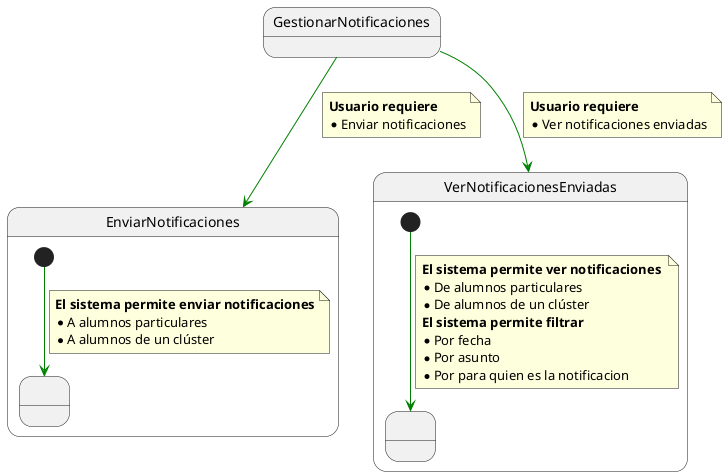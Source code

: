 @startuml GestionarNotificaciones

State GestionarNotificaciones

State EnviarNotificaciones{ 

  State state1 as " "

  [*] -[#green]-> state1

  note on link 
    <b>El sistema permite enviar notificaciones
    * A alumnos particulares
    * A alumnos de un clúster
  end note
 
} 

State VerNotificacionesEnviadas{ 

  State state2 as " "

  [*] -[#green]-> state2

  note on link 
    <b>El sistema permite ver notificaciones 
    * De alumnos particulares
    * De alumnos de un clúster
    <b>El sistema permite filtrar
    * Por fecha
    * Por asunto
    * Por para quien es la notificacion
  end note

} 

GestionarNotificaciones-[#green]-> EnviarNotificaciones

note on link
 <b>Usuario requiere
 * Enviar notificaciones
end note

GestionarNotificaciones-[#green]-> VerNotificacionesEnviadas

note on link
 <b>Usuario requiere
 * Ver notificaciones enviadas
end note

@enduml

